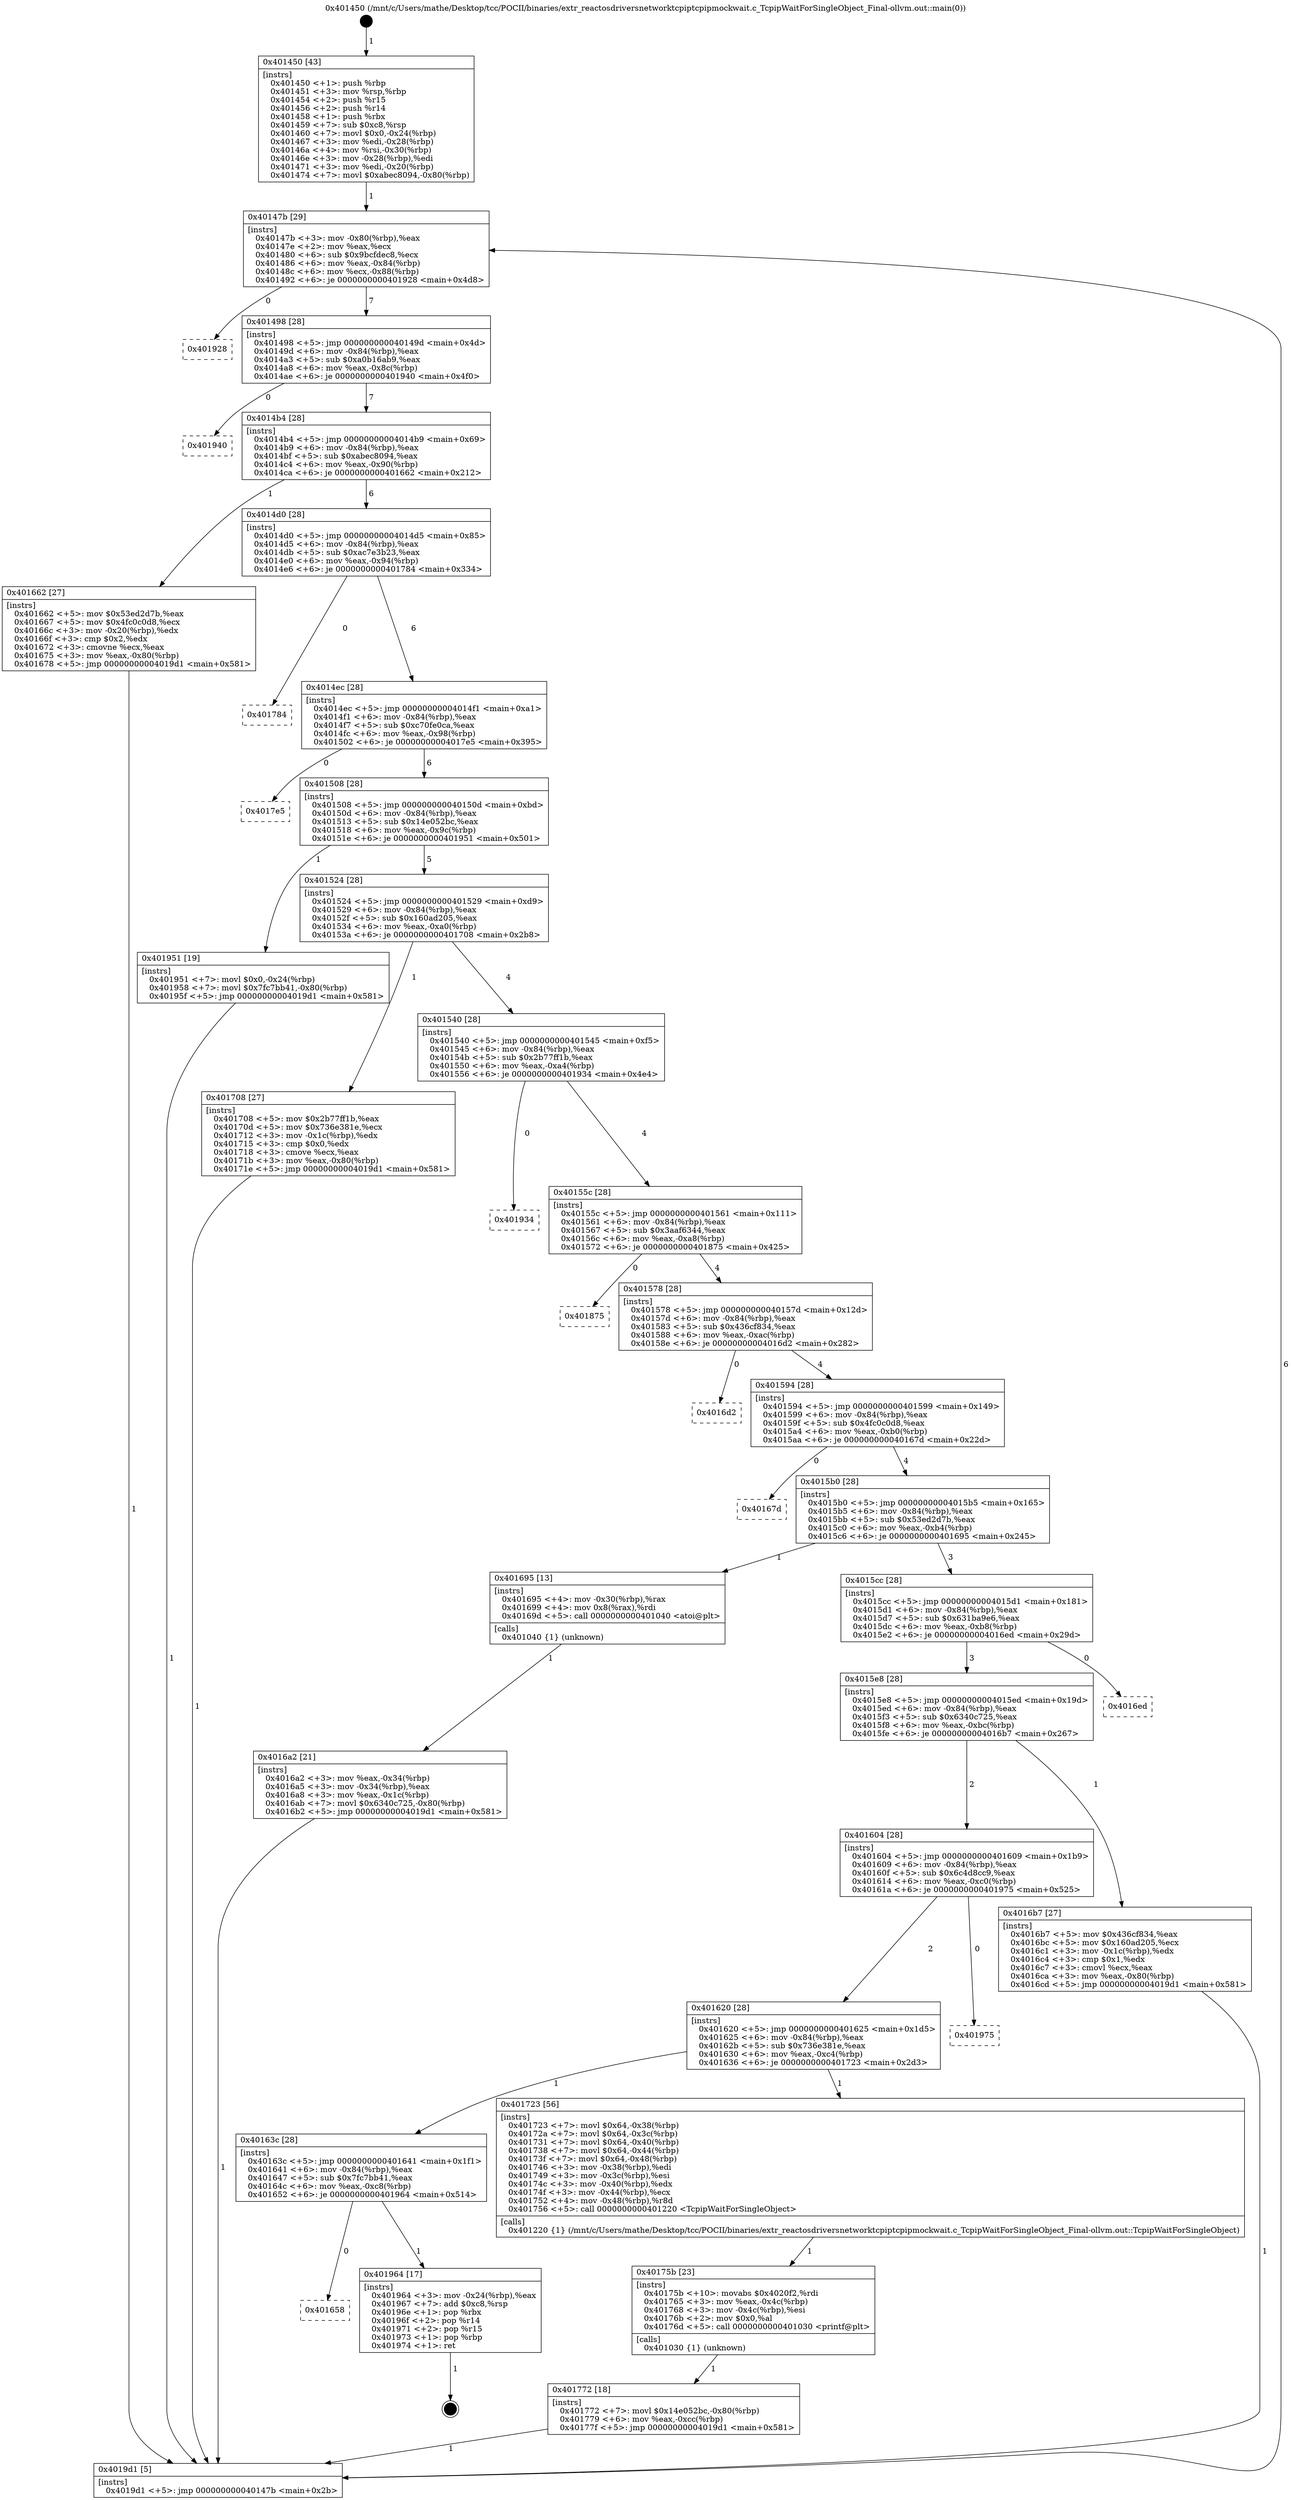digraph "0x401450" {
  label = "0x401450 (/mnt/c/Users/mathe/Desktop/tcc/POCII/binaries/extr_reactosdriversnetworktcpiptcpipmockwait.c_TcpipWaitForSingleObject_Final-ollvm.out::main(0))"
  labelloc = "t"
  node[shape=record]

  Entry [label="",width=0.3,height=0.3,shape=circle,fillcolor=black,style=filled]
  "0x40147b" [label="{
     0x40147b [29]\l
     | [instrs]\l
     &nbsp;&nbsp;0x40147b \<+3\>: mov -0x80(%rbp),%eax\l
     &nbsp;&nbsp;0x40147e \<+2\>: mov %eax,%ecx\l
     &nbsp;&nbsp;0x401480 \<+6\>: sub $0x9bcfdec8,%ecx\l
     &nbsp;&nbsp;0x401486 \<+6\>: mov %eax,-0x84(%rbp)\l
     &nbsp;&nbsp;0x40148c \<+6\>: mov %ecx,-0x88(%rbp)\l
     &nbsp;&nbsp;0x401492 \<+6\>: je 0000000000401928 \<main+0x4d8\>\l
  }"]
  "0x401928" [label="{
     0x401928\l
  }", style=dashed]
  "0x401498" [label="{
     0x401498 [28]\l
     | [instrs]\l
     &nbsp;&nbsp;0x401498 \<+5\>: jmp 000000000040149d \<main+0x4d\>\l
     &nbsp;&nbsp;0x40149d \<+6\>: mov -0x84(%rbp),%eax\l
     &nbsp;&nbsp;0x4014a3 \<+5\>: sub $0xa0b16ab9,%eax\l
     &nbsp;&nbsp;0x4014a8 \<+6\>: mov %eax,-0x8c(%rbp)\l
     &nbsp;&nbsp;0x4014ae \<+6\>: je 0000000000401940 \<main+0x4f0\>\l
  }"]
  Exit [label="",width=0.3,height=0.3,shape=circle,fillcolor=black,style=filled,peripheries=2]
  "0x401940" [label="{
     0x401940\l
  }", style=dashed]
  "0x4014b4" [label="{
     0x4014b4 [28]\l
     | [instrs]\l
     &nbsp;&nbsp;0x4014b4 \<+5\>: jmp 00000000004014b9 \<main+0x69\>\l
     &nbsp;&nbsp;0x4014b9 \<+6\>: mov -0x84(%rbp),%eax\l
     &nbsp;&nbsp;0x4014bf \<+5\>: sub $0xabec8094,%eax\l
     &nbsp;&nbsp;0x4014c4 \<+6\>: mov %eax,-0x90(%rbp)\l
     &nbsp;&nbsp;0x4014ca \<+6\>: je 0000000000401662 \<main+0x212\>\l
  }"]
  "0x401658" [label="{
     0x401658\l
  }", style=dashed]
  "0x401662" [label="{
     0x401662 [27]\l
     | [instrs]\l
     &nbsp;&nbsp;0x401662 \<+5\>: mov $0x53ed2d7b,%eax\l
     &nbsp;&nbsp;0x401667 \<+5\>: mov $0x4fc0c0d8,%ecx\l
     &nbsp;&nbsp;0x40166c \<+3\>: mov -0x20(%rbp),%edx\l
     &nbsp;&nbsp;0x40166f \<+3\>: cmp $0x2,%edx\l
     &nbsp;&nbsp;0x401672 \<+3\>: cmovne %ecx,%eax\l
     &nbsp;&nbsp;0x401675 \<+3\>: mov %eax,-0x80(%rbp)\l
     &nbsp;&nbsp;0x401678 \<+5\>: jmp 00000000004019d1 \<main+0x581\>\l
  }"]
  "0x4014d0" [label="{
     0x4014d0 [28]\l
     | [instrs]\l
     &nbsp;&nbsp;0x4014d0 \<+5\>: jmp 00000000004014d5 \<main+0x85\>\l
     &nbsp;&nbsp;0x4014d5 \<+6\>: mov -0x84(%rbp),%eax\l
     &nbsp;&nbsp;0x4014db \<+5\>: sub $0xac7e3b23,%eax\l
     &nbsp;&nbsp;0x4014e0 \<+6\>: mov %eax,-0x94(%rbp)\l
     &nbsp;&nbsp;0x4014e6 \<+6\>: je 0000000000401784 \<main+0x334\>\l
  }"]
  "0x4019d1" [label="{
     0x4019d1 [5]\l
     | [instrs]\l
     &nbsp;&nbsp;0x4019d1 \<+5\>: jmp 000000000040147b \<main+0x2b\>\l
  }"]
  "0x401450" [label="{
     0x401450 [43]\l
     | [instrs]\l
     &nbsp;&nbsp;0x401450 \<+1\>: push %rbp\l
     &nbsp;&nbsp;0x401451 \<+3\>: mov %rsp,%rbp\l
     &nbsp;&nbsp;0x401454 \<+2\>: push %r15\l
     &nbsp;&nbsp;0x401456 \<+2\>: push %r14\l
     &nbsp;&nbsp;0x401458 \<+1\>: push %rbx\l
     &nbsp;&nbsp;0x401459 \<+7\>: sub $0xc8,%rsp\l
     &nbsp;&nbsp;0x401460 \<+7\>: movl $0x0,-0x24(%rbp)\l
     &nbsp;&nbsp;0x401467 \<+3\>: mov %edi,-0x28(%rbp)\l
     &nbsp;&nbsp;0x40146a \<+4\>: mov %rsi,-0x30(%rbp)\l
     &nbsp;&nbsp;0x40146e \<+3\>: mov -0x28(%rbp),%edi\l
     &nbsp;&nbsp;0x401471 \<+3\>: mov %edi,-0x20(%rbp)\l
     &nbsp;&nbsp;0x401474 \<+7\>: movl $0xabec8094,-0x80(%rbp)\l
  }"]
  "0x401964" [label="{
     0x401964 [17]\l
     | [instrs]\l
     &nbsp;&nbsp;0x401964 \<+3\>: mov -0x24(%rbp),%eax\l
     &nbsp;&nbsp;0x401967 \<+7\>: add $0xc8,%rsp\l
     &nbsp;&nbsp;0x40196e \<+1\>: pop %rbx\l
     &nbsp;&nbsp;0x40196f \<+2\>: pop %r14\l
     &nbsp;&nbsp;0x401971 \<+2\>: pop %r15\l
     &nbsp;&nbsp;0x401973 \<+1\>: pop %rbp\l
     &nbsp;&nbsp;0x401974 \<+1\>: ret\l
  }"]
  "0x401784" [label="{
     0x401784\l
  }", style=dashed]
  "0x4014ec" [label="{
     0x4014ec [28]\l
     | [instrs]\l
     &nbsp;&nbsp;0x4014ec \<+5\>: jmp 00000000004014f1 \<main+0xa1\>\l
     &nbsp;&nbsp;0x4014f1 \<+6\>: mov -0x84(%rbp),%eax\l
     &nbsp;&nbsp;0x4014f7 \<+5\>: sub $0xc70fe0ca,%eax\l
     &nbsp;&nbsp;0x4014fc \<+6\>: mov %eax,-0x98(%rbp)\l
     &nbsp;&nbsp;0x401502 \<+6\>: je 00000000004017e5 \<main+0x395\>\l
  }"]
  "0x401772" [label="{
     0x401772 [18]\l
     | [instrs]\l
     &nbsp;&nbsp;0x401772 \<+7\>: movl $0x14e052bc,-0x80(%rbp)\l
     &nbsp;&nbsp;0x401779 \<+6\>: mov %eax,-0xcc(%rbp)\l
     &nbsp;&nbsp;0x40177f \<+5\>: jmp 00000000004019d1 \<main+0x581\>\l
  }"]
  "0x4017e5" [label="{
     0x4017e5\l
  }", style=dashed]
  "0x401508" [label="{
     0x401508 [28]\l
     | [instrs]\l
     &nbsp;&nbsp;0x401508 \<+5\>: jmp 000000000040150d \<main+0xbd\>\l
     &nbsp;&nbsp;0x40150d \<+6\>: mov -0x84(%rbp),%eax\l
     &nbsp;&nbsp;0x401513 \<+5\>: sub $0x14e052bc,%eax\l
     &nbsp;&nbsp;0x401518 \<+6\>: mov %eax,-0x9c(%rbp)\l
     &nbsp;&nbsp;0x40151e \<+6\>: je 0000000000401951 \<main+0x501\>\l
  }"]
  "0x40175b" [label="{
     0x40175b [23]\l
     | [instrs]\l
     &nbsp;&nbsp;0x40175b \<+10\>: movabs $0x4020f2,%rdi\l
     &nbsp;&nbsp;0x401765 \<+3\>: mov %eax,-0x4c(%rbp)\l
     &nbsp;&nbsp;0x401768 \<+3\>: mov -0x4c(%rbp),%esi\l
     &nbsp;&nbsp;0x40176b \<+2\>: mov $0x0,%al\l
     &nbsp;&nbsp;0x40176d \<+5\>: call 0000000000401030 \<printf@plt\>\l
     | [calls]\l
     &nbsp;&nbsp;0x401030 \{1\} (unknown)\l
  }"]
  "0x401951" [label="{
     0x401951 [19]\l
     | [instrs]\l
     &nbsp;&nbsp;0x401951 \<+7\>: movl $0x0,-0x24(%rbp)\l
     &nbsp;&nbsp;0x401958 \<+7\>: movl $0x7fc7bb41,-0x80(%rbp)\l
     &nbsp;&nbsp;0x40195f \<+5\>: jmp 00000000004019d1 \<main+0x581\>\l
  }"]
  "0x401524" [label="{
     0x401524 [28]\l
     | [instrs]\l
     &nbsp;&nbsp;0x401524 \<+5\>: jmp 0000000000401529 \<main+0xd9\>\l
     &nbsp;&nbsp;0x401529 \<+6\>: mov -0x84(%rbp),%eax\l
     &nbsp;&nbsp;0x40152f \<+5\>: sub $0x160ad205,%eax\l
     &nbsp;&nbsp;0x401534 \<+6\>: mov %eax,-0xa0(%rbp)\l
     &nbsp;&nbsp;0x40153a \<+6\>: je 0000000000401708 \<main+0x2b8\>\l
  }"]
  "0x40163c" [label="{
     0x40163c [28]\l
     | [instrs]\l
     &nbsp;&nbsp;0x40163c \<+5\>: jmp 0000000000401641 \<main+0x1f1\>\l
     &nbsp;&nbsp;0x401641 \<+6\>: mov -0x84(%rbp),%eax\l
     &nbsp;&nbsp;0x401647 \<+5\>: sub $0x7fc7bb41,%eax\l
     &nbsp;&nbsp;0x40164c \<+6\>: mov %eax,-0xc8(%rbp)\l
     &nbsp;&nbsp;0x401652 \<+6\>: je 0000000000401964 \<main+0x514\>\l
  }"]
  "0x401708" [label="{
     0x401708 [27]\l
     | [instrs]\l
     &nbsp;&nbsp;0x401708 \<+5\>: mov $0x2b77ff1b,%eax\l
     &nbsp;&nbsp;0x40170d \<+5\>: mov $0x736e381e,%ecx\l
     &nbsp;&nbsp;0x401712 \<+3\>: mov -0x1c(%rbp),%edx\l
     &nbsp;&nbsp;0x401715 \<+3\>: cmp $0x0,%edx\l
     &nbsp;&nbsp;0x401718 \<+3\>: cmove %ecx,%eax\l
     &nbsp;&nbsp;0x40171b \<+3\>: mov %eax,-0x80(%rbp)\l
     &nbsp;&nbsp;0x40171e \<+5\>: jmp 00000000004019d1 \<main+0x581\>\l
  }"]
  "0x401540" [label="{
     0x401540 [28]\l
     | [instrs]\l
     &nbsp;&nbsp;0x401540 \<+5\>: jmp 0000000000401545 \<main+0xf5\>\l
     &nbsp;&nbsp;0x401545 \<+6\>: mov -0x84(%rbp),%eax\l
     &nbsp;&nbsp;0x40154b \<+5\>: sub $0x2b77ff1b,%eax\l
     &nbsp;&nbsp;0x401550 \<+6\>: mov %eax,-0xa4(%rbp)\l
     &nbsp;&nbsp;0x401556 \<+6\>: je 0000000000401934 \<main+0x4e4\>\l
  }"]
  "0x401723" [label="{
     0x401723 [56]\l
     | [instrs]\l
     &nbsp;&nbsp;0x401723 \<+7\>: movl $0x64,-0x38(%rbp)\l
     &nbsp;&nbsp;0x40172a \<+7\>: movl $0x64,-0x3c(%rbp)\l
     &nbsp;&nbsp;0x401731 \<+7\>: movl $0x64,-0x40(%rbp)\l
     &nbsp;&nbsp;0x401738 \<+7\>: movl $0x64,-0x44(%rbp)\l
     &nbsp;&nbsp;0x40173f \<+7\>: movl $0x64,-0x48(%rbp)\l
     &nbsp;&nbsp;0x401746 \<+3\>: mov -0x38(%rbp),%edi\l
     &nbsp;&nbsp;0x401749 \<+3\>: mov -0x3c(%rbp),%esi\l
     &nbsp;&nbsp;0x40174c \<+3\>: mov -0x40(%rbp),%edx\l
     &nbsp;&nbsp;0x40174f \<+3\>: mov -0x44(%rbp),%ecx\l
     &nbsp;&nbsp;0x401752 \<+4\>: mov -0x48(%rbp),%r8d\l
     &nbsp;&nbsp;0x401756 \<+5\>: call 0000000000401220 \<TcpipWaitForSingleObject\>\l
     | [calls]\l
     &nbsp;&nbsp;0x401220 \{1\} (/mnt/c/Users/mathe/Desktop/tcc/POCII/binaries/extr_reactosdriversnetworktcpiptcpipmockwait.c_TcpipWaitForSingleObject_Final-ollvm.out::TcpipWaitForSingleObject)\l
  }"]
  "0x401934" [label="{
     0x401934\l
  }", style=dashed]
  "0x40155c" [label="{
     0x40155c [28]\l
     | [instrs]\l
     &nbsp;&nbsp;0x40155c \<+5\>: jmp 0000000000401561 \<main+0x111\>\l
     &nbsp;&nbsp;0x401561 \<+6\>: mov -0x84(%rbp),%eax\l
     &nbsp;&nbsp;0x401567 \<+5\>: sub $0x3aaf6344,%eax\l
     &nbsp;&nbsp;0x40156c \<+6\>: mov %eax,-0xa8(%rbp)\l
     &nbsp;&nbsp;0x401572 \<+6\>: je 0000000000401875 \<main+0x425\>\l
  }"]
  "0x401620" [label="{
     0x401620 [28]\l
     | [instrs]\l
     &nbsp;&nbsp;0x401620 \<+5\>: jmp 0000000000401625 \<main+0x1d5\>\l
     &nbsp;&nbsp;0x401625 \<+6\>: mov -0x84(%rbp),%eax\l
     &nbsp;&nbsp;0x40162b \<+5\>: sub $0x736e381e,%eax\l
     &nbsp;&nbsp;0x401630 \<+6\>: mov %eax,-0xc4(%rbp)\l
     &nbsp;&nbsp;0x401636 \<+6\>: je 0000000000401723 \<main+0x2d3\>\l
  }"]
  "0x401875" [label="{
     0x401875\l
  }", style=dashed]
  "0x401578" [label="{
     0x401578 [28]\l
     | [instrs]\l
     &nbsp;&nbsp;0x401578 \<+5\>: jmp 000000000040157d \<main+0x12d\>\l
     &nbsp;&nbsp;0x40157d \<+6\>: mov -0x84(%rbp),%eax\l
     &nbsp;&nbsp;0x401583 \<+5\>: sub $0x436cf834,%eax\l
     &nbsp;&nbsp;0x401588 \<+6\>: mov %eax,-0xac(%rbp)\l
     &nbsp;&nbsp;0x40158e \<+6\>: je 00000000004016d2 \<main+0x282\>\l
  }"]
  "0x401975" [label="{
     0x401975\l
  }", style=dashed]
  "0x4016d2" [label="{
     0x4016d2\l
  }", style=dashed]
  "0x401594" [label="{
     0x401594 [28]\l
     | [instrs]\l
     &nbsp;&nbsp;0x401594 \<+5\>: jmp 0000000000401599 \<main+0x149\>\l
     &nbsp;&nbsp;0x401599 \<+6\>: mov -0x84(%rbp),%eax\l
     &nbsp;&nbsp;0x40159f \<+5\>: sub $0x4fc0c0d8,%eax\l
     &nbsp;&nbsp;0x4015a4 \<+6\>: mov %eax,-0xb0(%rbp)\l
     &nbsp;&nbsp;0x4015aa \<+6\>: je 000000000040167d \<main+0x22d\>\l
  }"]
  "0x401604" [label="{
     0x401604 [28]\l
     | [instrs]\l
     &nbsp;&nbsp;0x401604 \<+5\>: jmp 0000000000401609 \<main+0x1b9\>\l
     &nbsp;&nbsp;0x401609 \<+6\>: mov -0x84(%rbp),%eax\l
     &nbsp;&nbsp;0x40160f \<+5\>: sub $0x6c4d8cc9,%eax\l
     &nbsp;&nbsp;0x401614 \<+6\>: mov %eax,-0xc0(%rbp)\l
     &nbsp;&nbsp;0x40161a \<+6\>: je 0000000000401975 \<main+0x525\>\l
  }"]
  "0x40167d" [label="{
     0x40167d\l
  }", style=dashed]
  "0x4015b0" [label="{
     0x4015b0 [28]\l
     | [instrs]\l
     &nbsp;&nbsp;0x4015b0 \<+5\>: jmp 00000000004015b5 \<main+0x165\>\l
     &nbsp;&nbsp;0x4015b5 \<+6\>: mov -0x84(%rbp),%eax\l
     &nbsp;&nbsp;0x4015bb \<+5\>: sub $0x53ed2d7b,%eax\l
     &nbsp;&nbsp;0x4015c0 \<+6\>: mov %eax,-0xb4(%rbp)\l
     &nbsp;&nbsp;0x4015c6 \<+6\>: je 0000000000401695 \<main+0x245\>\l
  }"]
  "0x4016b7" [label="{
     0x4016b7 [27]\l
     | [instrs]\l
     &nbsp;&nbsp;0x4016b7 \<+5\>: mov $0x436cf834,%eax\l
     &nbsp;&nbsp;0x4016bc \<+5\>: mov $0x160ad205,%ecx\l
     &nbsp;&nbsp;0x4016c1 \<+3\>: mov -0x1c(%rbp),%edx\l
     &nbsp;&nbsp;0x4016c4 \<+3\>: cmp $0x1,%edx\l
     &nbsp;&nbsp;0x4016c7 \<+3\>: cmovl %ecx,%eax\l
     &nbsp;&nbsp;0x4016ca \<+3\>: mov %eax,-0x80(%rbp)\l
     &nbsp;&nbsp;0x4016cd \<+5\>: jmp 00000000004019d1 \<main+0x581\>\l
  }"]
  "0x401695" [label="{
     0x401695 [13]\l
     | [instrs]\l
     &nbsp;&nbsp;0x401695 \<+4\>: mov -0x30(%rbp),%rax\l
     &nbsp;&nbsp;0x401699 \<+4\>: mov 0x8(%rax),%rdi\l
     &nbsp;&nbsp;0x40169d \<+5\>: call 0000000000401040 \<atoi@plt\>\l
     | [calls]\l
     &nbsp;&nbsp;0x401040 \{1\} (unknown)\l
  }"]
  "0x4015cc" [label="{
     0x4015cc [28]\l
     | [instrs]\l
     &nbsp;&nbsp;0x4015cc \<+5\>: jmp 00000000004015d1 \<main+0x181\>\l
     &nbsp;&nbsp;0x4015d1 \<+6\>: mov -0x84(%rbp),%eax\l
     &nbsp;&nbsp;0x4015d7 \<+5\>: sub $0x631ba9e6,%eax\l
     &nbsp;&nbsp;0x4015dc \<+6\>: mov %eax,-0xb8(%rbp)\l
     &nbsp;&nbsp;0x4015e2 \<+6\>: je 00000000004016ed \<main+0x29d\>\l
  }"]
  "0x4016a2" [label="{
     0x4016a2 [21]\l
     | [instrs]\l
     &nbsp;&nbsp;0x4016a2 \<+3\>: mov %eax,-0x34(%rbp)\l
     &nbsp;&nbsp;0x4016a5 \<+3\>: mov -0x34(%rbp),%eax\l
     &nbsp;&nbsp;0x4016a8 \<+3\>: mov %eax,-0x1c(%rbp)\l
     &nbsp;&nbsp;0x4016ab \<+7\>: movl $0x6340c725,-0x80(%rbp)\l
     &nbsp;&nbsp;0x4016b2 \<+5\>: jmp 00000000004019d1 \<main+0x581\>\l
  }"]
  "0x4015e8" [label="{
     0x4015e8 [28]\l
     | [instrs]\l
     &nbsp;&nbsp;0x4015e8 \<+5\>: jmp 00000000004015ed \<main+0x19d\>\l
     &nbsp;&nbsp;0x4015ed \<+6\>: mov -0x84(%rbp),%eax\l
     &nbsp;&nbsp;0x4015f3 \<+5\>: sub $0x6340c725,%eax\l
     &nbsp;&nbsp;0x4015f8 \<+6\>: mov %eax,-0xbc(%rbp)\l
     &nbsp;&nbsp;0x4015fe \<+6\>: je 00000000004016b7 \<main+0x267\>\l
  }"]
  "0x4016ed" [label="{
     0x4016ed\l
  }", style=dashed]
  Entry -> "0x401450" [label=" 1"]
  "0x40147b" -> "0x401928" [label=" 0"]
  "0x40147b" -> "0x401498" [label=" 7"]
  "0x401964" -> Exit [label=" 1"]
  "0x401498" -> "0x401940" [label=" 0"]
  "0x401498" -> "0x4014b4" [label=" 7"]
  "0x40163c" -> "0x401658" [label=" 0"]
  "0x4014b4" -> "0x401662" [label=" 1"]
  "0x4014b4" -> "0x4014d0" [label=" 6"]
  "0x401662" -> "0x4019d1" [label=" 1"]
  "0x401450" -> "0x40147b" [label=" 1"]
  "0x4019d1" -> "0x40147b" [label=" 6"]
  "0x40163c" -> "0x401964" [label=" 1"]
  "0x4014d0" -> "0x401784" [label=" 0"]
  "0x4014d0" -> "0x4014ec" [label=" 6"]
  "0x401951" -> "0x4019d1" [label=" 1"]
  "0x4014ec" -> "0x4017e5" [label=" 0"]
  "0x4014ec" -> "0x401508" [label=" 6"]
  "0x401772" -> "0x4019d1" [label=" 1"]
  "0x401508" -> "0x401951" [label=" 1"]
  "0x401508" -> "0x401524" [label=" 5"]
  "0x40175b" -> "0x401772" [label=" 1"]
  "0x401524" -> "0x401708" [label=" 1"]
  "0x401524" -> "0x401540" [label=" 4"]
  "0x401723" -> "0x40175b" [label=" 1"]
  "0x401540" -> "0x401934" [label=" 0"]
  "0x401540" -> "0x40155c" [label=" 4"]
  "0x401620" -> "0x40163c" [label=" 1"]
  "0x40155c" -> "0x401875" [label=" 0"]
  "0x40155c" -> "0x401578" [label=" 4"]
  "0x401620" -> "0x401723" [label=" 1"]
  "0x401578" -> "0x4016d2" [label=" 0"]
  "0x401578" -> "0x401594" [label=" 4"]
  "0x401604" -> "0x401620" [label=" 2"]
  "0x401594" -> "0x40167d" [label=" 0"]
  "0x401594" -> "0x4015b0" [label=" 4"]
  "0x401604" -> "0x401975" [label=" 0"]
  "0x4015b0" -> "0x401695" [label=" 1"]
  "0x4015b0" -> "0x4015cc" [label=" 3"]
  "0x401695" -> "0x4016a2" [label=" 1"]
  "0x4016a2" -> "0x4019d1" [label=" 1"]
  "0x401708" -> "0x4019d1" [label=" 1"]
  "0x4015cc" -> "0x4016ed" [label=" 0"]
  "0x4015cc" -> "0x4015e8" [label=" 3"]
  "0x4016b7" -> "0x4019d1" [label=" 1"]
  "0x4015e8" -> "0x4016b7" [label=" 1"]
  "0x4015e8" -> "0x401604" [label=" 2"]
}
